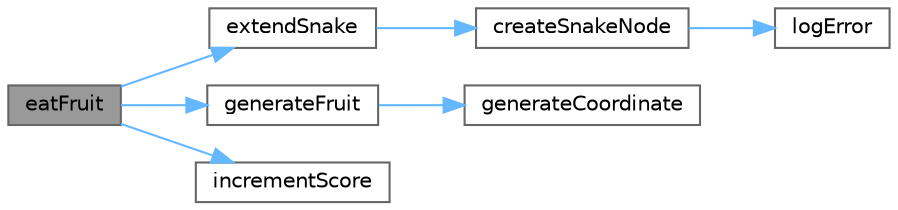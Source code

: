 digraph "eatFruit"
{
 // LATEX_PDF_SIZE
  bgcolor="transparent";
  edge [fontname=Helvetica,fontsize=10,labelfontname=Helvetica,labelfontsize=10];
  node [fontname=Helvetica,fontsize=10,shape=box,height=0.2,width=0.4];
  rankdir="LR";
  Node1 [id="Node000001",label="eatFruit",height=0.2,width=0.4,color="gray40", fillcolor="grey60", style="filled", fontcolor="black",tooltip="Handles logic for when the snake eats a fruit."];
  Node1 -> Node2 [id="edge1_Node000001_Node000002",color="steelblue1",style="solid",tooltip=" "];
  Node2 [id="Node000002",label="extendSnake",height=0.2,width=0.4,color="grey40", fillcolor="white", style="filled",URL="$game_8h.html#ae2959c6a6ec64a7cd7a8896a71198012",tooltip="Extends the snake by adding a new segment to its tail."];
  Node2 -> Node3 [id="edge2_Node000002_Node000003",color="steelblue1",style="solid",tooltip=" "];
  Node3 [id="Node000003",label="createSnakeNode",height=0.2,width=0.4,color="grey40", fillcolor="white", style="filled",URL="$game_8h.html#ac97da498ccc12baee382cf231edada1c",tooltip="Allocates and initializes a new SnakeNode based on a configuration template."];
  Node3 -> Node4 [id="edge3_Node000003_Node000004",color="steelblue1",style="solid",tooltip=" "];
  Node4 [id="Node000004",label="logError",height=0.2,width=0.4,color="grey40", fillcolor="white", style="filled",URL="$log_8h.html#abffc9c4b5f632e2b040e35c869bb0f00",tooltip=" "];
  Node1 -> Node5 [id="edge4_Node000001_Node000005",color="steelblue1",style="solid",tooltip=" "];
  Node5 [id="Node000005",label="generateFruit",height=0.2,width=0.4,color="grey40", fillcolor="white", style="filled",URL="$game_8h.html#abaac5c91225b5630ce59c309c28425d7",tooltip="Generates a new fruit at a random coordinate on the grid."];
  Node5 -> Node6 [id="edge5_Node000005_Node000006",color="steelblue1",style="solid",tooltip=" "];
  Node6 [id="Node000006",label="generateCoordinate",height=0.2,width=0.4,color="grey40", fillcolor="white", style="filled",URL="$game_8h.html#a7d83f15d19a9dbbebbc6697d68b9b150",tooltip="Generates a random grid coordinate that does not overlap with the snake's head or a wall."];
  Node1 -> Node7 [id="edge6_Node000001_Node000007",color="steelblue1",style="solid",tooltip=" "];
  Node7 [id="Node000007",label="incrementScore",height=0.2,width=0.4,color="grey40", fillcolor="white", style="filled",URL="$game_8h.html#abf71da19654f6e171ea3db9167aadab0",tooltip="Increases the player's score."];
}
